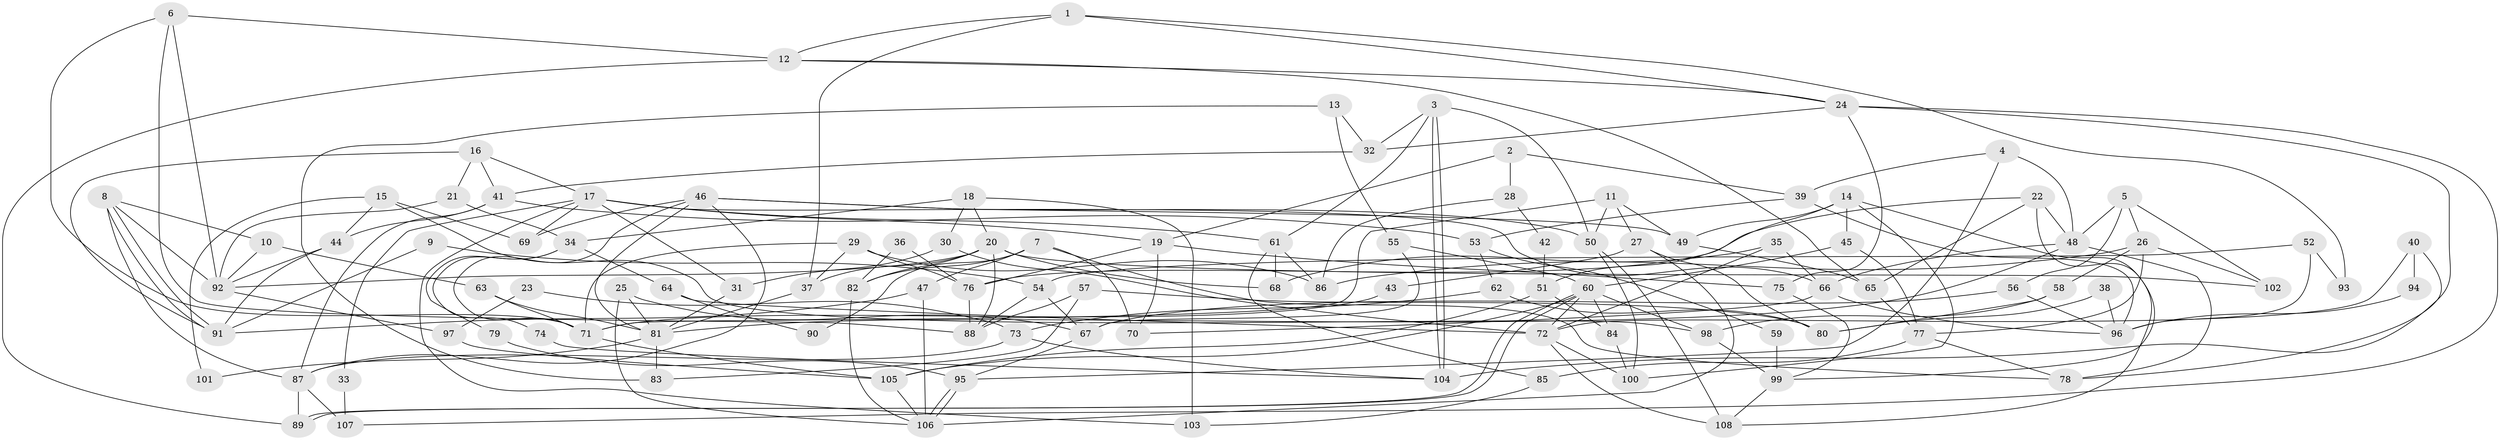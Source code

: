 // Generated by graph-tools (version 1.1) at 2025/26/03/09/25 03:26:14]
// undirected, 108 vertices, 216 edges
graph export_dot {
graph [start="1"]
  node [color=gray90,style=filled];
  1;
  2;
  3;
  4;
  5;
  6;
  7;
  8;
  9;
  10;
  11;
  12;
  13;
  14;
  15;
  16;
  17;
  18;
  19;
  20;
  21;
  22;
  23;
  24;
  25;
  26;
  27;
  28;
  29;
  30;
  31;
  32;
  33;
  34;
  35;
  36;
  37;
  38;
  39;
  40;
  41;
  42;
  43;
  44;
  45;
  46;
  47;
  48;
  49;
  50;
  51;
  52;
  53;
  54;
  55;
  56;
  57;
  58;
  59;
  60;
  61;
  62;
  63;
  64;
  65;
  66;
  67;
  68;
  69;
  70;
  71;
  72;
  73;
  74;
  75;
  76;
  77;
  78;
  79;
  80;
  81;
  82;
  83;
  84;
  85;
  86;
  87;
  88;
  89;
  90;
  91;
  92;
  93;
  94;
  95;
  96;
  97;
  98;
  99;
  100;
  101;
  102;
  103;
  104;
  105;
  106;
  107;
  108;
  1 -- 24;
  1 -- 12;
  1 -- 37;
  1 -- 93;
  2 -- 39;
  2 -- 19;
  2 -- 28;
  3 -- 50;
  3 -- 104;
  3 -- 104;
  3 -- 32;
  3 -- 61;
  4 -- 48;
  4 -- 95;
  4 -- 39;
  5 -- 102;
  5 -- 48;
  5 -- 26;
  5 -- 56;
  6 -- 88;
  6 -- 12;
  6 -- 71;
  6 -- 92;
  7 -- 78;
  7 -- 47;
  7 -- 70;
  7 -- 82;
  7 -- 90;
  8 -- 92;
  8 -- 91;
  8 -- 91;
  8 -- 10;
  8 -- 87;
  9 -- 54;
  9 -- 91;
  10 -- 92;
  10 -- 63;
  11 -- 50;
  11 -- 71;
  11 -- 27;
  11 -- 49;
  12 -- 89;
  12 -- 65;
  12 -- 24;
  13 -- 32;
  13 -- 55;
  13 -- 83;
  14 -- 100;
  14 -- 45;
  14 -- 49;
  14 -- 51;
  14 -- 108;
  15 -- 44;
  15 -- 69;
  15 -- 98;
  15 -- 101;
  16 -- 91;
  16 -- 17;
  16 -- 21;
  16 -- 41;
  17 -- 19;
  17 -- 66;
  17 -- 31;
  17 -- 33;
  17 -- 61;
  17 -- 69;
  17 -- 103;
  18 -- 20;
  18 -- 103;
  18 -- 30;
  18 -- 34;
  19 -- 76;
  19 -- 75;
  19 -- 70;
  20 -- 37;
  20 -- 82;
  20 -- 68;
  20 -- 88;
  20 -- 92;
  20 -- 102;
  21 -- 92;
  21 -- 34;
  22 -- 48;
  22 -- 99;
  22 -- 65;
  22 -- 76;
  23 -- 97;
  23 -- 73;
  24 -- 32;
  24 -- 75;
  24 -- 104;
  24 -- 107;
  25 -- 106;
  25 -- 81;
  25 -- 67;
  26 -- 86;
  26 -- 58;
  26 -- 77;
  26 -- 102;
  27 -- 106;
  27 -- 43;
  27 -- 80;
  28 -- 86;
  28 -- 42;
  29 -- 76;
  29 -- 37;
  29 -- 71;
  29 -- 86;
  30 -- 31;
  30 -- 72;
  31 -- 81;
  32 -- 41;
  33 -- 107;
  34 -- 64;
  34 -- 74;
  34 -- 79;
  35 -- 68;
  35 -- 72;
  35 -- 66;
  36 -- 76;
  36 -- 82;
  37 -- 81;
  38 -- 80;
  38 -- 96;
  39 -- 53;
  39 -- 96;
  40 -- 78;
  40 -- 72;
  40 -- 94;
  41 -- 87;
  41 -- 44;
  41 -- 53;
  42 -- 51;
  43 -- 71;
  44 -- 92;
  44 -- 91;
  45 -- 60;
  45 -- 77;
  46 -- 71;
  46 -- 49;
  46 -- 50;
  46 -- 69;
  46 -- 81;
  46 -- 87;
  47 -- 106;
  47 -- 91;
  48 -- 81;
  48 -- 66;
  48 -- 78;
  49 -- 65;
  50 -- 108;
  50 -- 100;
  51 -- 105;
  51 -- 84;
  52 -- 54;
  52 -- 96;
  52 -- 93;
  53 -- 62;
  53 -- 59;
  54 -- 67;
  54 -- 88;
  55 -- 60;
  55 -- 67;
  56 -- 96;
  56 -- 67;
  57 -- 80;
  57 -- 83;
  57 -- 88;
  58 -- 98;
  58 -- 80;
  59 -- 99;
  60 -- 72;
  60 -- 89;
  60 -- 89;
  60 -- 84;
  60 -- 98;
  60 -- 105;
  61 -- 68;
  61 -- 85;
  61 -- 86;
  62 -- 80;
  62 -- 73;
  63 -- 71;
  63 -- 81;
  64 -- 72;
  64 -- 90;
  65 -- 77;
  66 -- 70;
  66 -- 96;
  67 -- 95;
  71 -- 105;
  72 -- 100;
  72 -- 108;
  73 -- 104;
  73 -- 87;
  74 -- 104;
  75 -- 99;
  76 -- 88;
  77 -- 78;
  77 -- 85;
  79 -- 95;
  81 -- 83;
  81 -- 101;
  82 -- 106;
  84 -- 100;
  85 -- 103;
  87 -- 89;
  87 -- 107;
  92 -- 97;
  94 -- 96;
  95 -- 106;
  95 -- 106;
  97 -- 105;
  98 -- 99;
  99 -- 108;
  105 -- 106;
}
